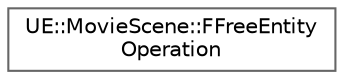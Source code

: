 digraph "Graphical Class Hierarchy"
{
 // INTERACTIVE_SVG=YES
 // LATEX_PDF_SIZE
  bgcolor="transparent";
  edge [fontname=Helvetica,fontsize=10,labelfontname=Helvetica,labelfontsize=10];
  node [fontname=Helvetica,fontsize=10,shape=box,height=0.2,width=0.4];
  rankdir="LR";
  Node0 [id="Node000000",label="UE::MovieScene::FFreeEntity\lOperation",height=0.2,width=0.4,color="grey40", fillcolor="white", style="filled",URL="$dd/d3b/structUE_1_1MovieScene_1_1FFreeEntityOperation.html",tooltip=" "];
}
